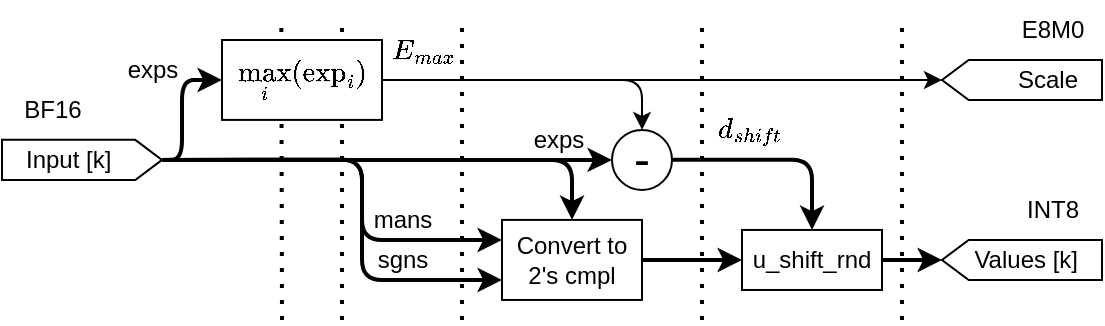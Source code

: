 <mxfile>
    <diagram id="izr5ojlLVmo8zyCvxxbJ" name="Page-1">
        <mxGraphModel dx="1149" dy="609" grid="1" gridSize="10" guides="1" tooltips="1" connect="1" arrows="1" fold="1" page="1" pageScale="1" pageWidth="850" pageHeight="300" math="1" shadow="0">
            <root>
                <mxCell id="0"/>
                <mxCell id="1" parent="0"/>
                <mxCell id="456" value="" style="endArrow=none;dashed=1;html=1;dashPattern=1 3;strokeWidth=2;" edge="1" parent="1">
                    <mxGeometry width="50" height="50" relative="1" as="geometry">
                        <mxPoint x="250" y="220" as="sourcePoint"/>
                        <mxPoint x="249.66" y="70.05" as="targetPoint"/>
                    </mxGeometry>
                </mxCell>
                <mxCell id="457" value="" style="endArrow=none;dashed=1;html=1;dashPattern=1 3;strokeWidth=2;" edge="1" parent="1">
                    <mxGeometry width="50" height="50" relative="1" as="geometry">
                        <mxPoint x="280" y="220" as="sourcePoint"/>
                        <mxPoint x="280.0" y="70.05" as="targetPoint"/>
                    </mxGeometry>
                </mxCell>
                <mxCell id="458" value="mans" style="text;html=1;align=center;verticalAlign=middle;resizable=0;points=[];autosize=1;strokeColor=none;fillColor=none;fontSize=12;" vertex="1" parent="1">
                    <mxGeometry x="285" y="154.95" width="50" height="30" as="geometry"/>
                </mxCell>
                <mxCell id="459" value="BF16" style="text;html=1;align=center;verticalAlign=middle;resizable=0;points=[];autosize=1;strokeColor=none;fillColor=none;" vertex="1" parent="1">
                    <mxGeometry x="110" y="100.05" width="50" height="30" as="geometry"/>
                </mxCell>
                <mxCell id="460" style="edgeStyle=orthogonalEdgeStyle;html=1;entryX=0;entryY=0.5;entryDx=0;entryDy=0;fontSize=12;strokeWidth=2;exitX=0.5;exitY=1;exitDx=0;exitDy=0;" edge="1" parent="1" source="464" target="467">
                    <mxGeometry relative="1" as="geometry">
                        <Array as="points">
                            <mxPoint x="200" y="140"/>
                            <mxPoint x="200" y="100"/>
                        </Array>
                    </mxGeometry>
                </mxCell>
                <mxCell id="461" style="edgeStyle=orthogonalEdgeStyle;html=1;entryX=0;entryY=0.25;entryDx=0;entryDy=0;strokeWidth=2;exitX=0.5;exitY=1;exitDx=0;exitDy=0;" edge="1" parent="1" source="464" target="473">
                    <mxGeometry relative="1" as="geometry">
                        <Array as="points">
                            <mxPoint x="290" y="140"/>
                            <mxPoint x="290" y="180"/>
                        </Array>
                    </mxGeometry>
                </mxCell>
                <mxCell id="462" style="edgeStyle=orthogonalEdgeStyle;html=1;entryX=0;entryY=0.75;entryDx=0;entryDy=0;strokeWidth=2;exitX=0.5;exitY=1;exitDx=0;exitDy=0;" edge="1" parent="1" source="464" target="473">
                    <mxGeometry relative="1" as="geometry">
                        <Array as="points">
                            <mxPoint x="290" y="140"/>
                            <mxPoint x="290" y="200"/>
                        </Array>
                    </mxGeometry>
                </mxCell>
                <mxCell id="463" style="edgeStyle=orthogonalEdgeStyle;html=1;entryX=0.5;entryY=0;entryDx=0;entryDy=0;strokeWidth=2;" edge="1" parent="1" source="464" target="473">
                    <mxGeometry relative="1" as="geometry"/>
                </mxCell>
                <mxCell id="464" value="&amp;nbsp; &amp;nbsp;Input [k]" style="shape=offPageConnector;whiteSpace=wrap;html=1;rotation=0;direction=north;labelPosition=center;verticalLabelPosition=middle;align=left;verticalAlign=middle;size=0.167;" vertex="1" parent="1">
                    <mxGeometry x="110" y="129.92" width="80" height="20.05" as="geometry"/>
                </mxCell>
                <mxCell id="465" style="edgeStyle=orthogonalEdgeStyle;html=1;entryX=0;entryY=0.5;entryDx=0;entryDy=0;fontSize=12;strokeWidth=2;exitX=0.5;exitY=1;exitDx=0;exitDy=0;" edge="1" parent="1" source="464" target="479">
                    <mxGeometry relative="1" as="geometry">
                        <mxPoint x="465" y="155" as="targetPoint"/>
                        <mxPoint x="170" y="139.95" as="sourcePoint"/>
                        <Array as="points">
                            <mxPoint x="190" y="140"/>
                            <mxPoint x="190" y="140"/>
                        </Array>
                    </mxGeometry>
                </mxCell>
                <mxCell id="466" value="exps" style="text;html=1;align=center;verticalAlign=middle;resizable=0;points=[];autosize=1;strokeColor=none;fillColor=none;fontSize=12;" vertex="1" parent="1">
                    <mxGeometry x="160" y="80.0" width="50" height="30" as="geometry"/>
                </mxCell>
                <mxCell id="467" value="$$\max_{i} (\text{exp}_i)$$" style="rounded=0;whiteSpace=wrap;html=1;" vertex="1" parent="1">
                    <mxGeometry x="220" y="80" width="80" height="39.95" as="geometry"/>
                </mxCell>
                <mxCell id="468" value="&lt;span style=&quot;text-align: left;&quot;&gt;Values [k]&amp;nbsp; &amp;nbsp;&lt;/span&gt;" style="shape=offPageConnector;whiteSpace=wrap;html=1;rotation=0;direction=south;labelPosition=center;verticalLabelPosition=middle;align=right;verticalAlign=middle;size=0.167;" vertex="1" parent="1">
                    <mxGeometry x="580" y="179.97" width="80" height="20" as="geometry"/>
                </mxCell>
                <mxCell id="469" value="&lt;div style=&quot;text-align: left;&quot;&gt;&lt;span style=&quot;background-color: initial;&quot;&gt;Scale&amp;nbsp; &amp;nbsp;&lt;/span&gt;&lt;/div&gt;" style="shape=offPageConnector;whiteSpace=wrap;html=1;rotation=0;direction=south;labelPosition=center;verticalLabelPosition=middle;align=right;verticalAlign=middle;size=0.167;" vertex="1" parent="1">
                    <mxGeometry x="580" y="90" width="80" height="20" as="geometry"/>
                </mxCell>
                <mxCell id="470" style="edgeStyle=orthogonalEdgeStyle;html=1;entryX=0.5;entryY=1;entryDx=0;entryDy=0;strokeWidth=2;" edge="1" parent="1" source="471" target="468">
                    <mxGeometry relative="1" as="geometry"/>
                </mxCell>
                <mxCell id="471" value="u_shift_rnd" style="rounded=0;whiteSpace=wrap;html=1;" vertex="1" parent="1">
                    <mxGeometry x="480" y="174.97" width="70" height="30.02" as="geometry"/>
                </mxCell>
                <mxCell id="472" style="edgeStyle=orthogonalEdgeStyle;html=1;entryX=0;entryY=0.5;entryDx=0;entryDy=0;strokeWidth=2;" edge="1" parent="1" source="473" target="471">
                    <mxGeometry relative="1" as="geometry"/>
                </mxCell>
                <mxCell id="473" value="Convert to&lt;br&gt;2's cmpl" style="rounded=0;whiteSpace=wrap;html=1;" vertex="1" parent="1">
                    <mxGeometry x="360" y="169.96" width="70" height="40.02" as="geometry"/>
                </mxCell>
                <mxCell id="474" value="E8M0" style="text;html=1;align=center;verticalAlign=middle;resizable=0;points=[];autosize=1;strokeColor=none;fillColor=none;fontSize=12;" vertex="1" parent="1">
                    <mxGeometry x="610" y="60.0" width="50" height="30" as="geometry"/>
                </mxCell>
                <mxCell id="475" value="INT8" style="text;html=1;align=center;verticalAlign=middle;resizable=0;points=[];autosize=1;strokeColor=none;fillColor=none;fontSize=12;" vertex="1" parent="1">
                    <mxGeometry x="610" y="149.97" width="50" height="30" as="geometry"/>
                </mxCell>
                <mxCell id="476" style="edgeStyle=orthogonalEdgeStyle;html=1;entryX=0.5;entryY=0;entryDx=0;entryDy=0;fontSize=12;exitX=1;exitY=0.5;exitDx=0;exitDy=0;" edge="1" parent="1" source="467" target="479">
                    <mxGeometry relative="1" as="geometry">
                        <mxPoint x="545" y="135" as="targetPoint"/>
                        <mxPoint x="340" y="100.0" as="sourcePoint"/>
                    </mxGeometry>
                </mxCell>
                <mxCell id="477" style="edgeStyle=orthogonalEdgeStyle;html=1;entryX=0.5;entryY=1;entryDx=0;entryDy=0;fontSize=12;exitX=1;exitY=0.5;exitDx=0;exitDy=0;" edge="1" parent="1" source="467" target="469">
                    <mxGeometry relative="1" as="geometry">
                        <mxPoint x="365" y="110.0" as="sourcePoint"/>
                    </mxGeometry>
                </mxCell>
                <mxCell id="478" style="edgeStyle=orthogonalEdgeStyle;html=1;entryX=0.5;entryY=0;entryDx=0;entryDy=0;strokeWidth=2;" edge="1" parent="1" source="479" target="471">
                    <mxGeometry relative="1" as="geometry"/>
                </mxCell>
                <mxCell id="479" value="-" style="ellipse;whiteSpace=wrap;html=1;aspect=fixed;fontSize=24;" vertex="1" parent="1">
                    <mxGeometry x="415" y="124.94" width="30" height="30" as="geometry"/>
                </mxCell>
                <mxCell id="480" value="exps" style="text;html=1;align=center;verticalAlign=middle;resizable=0;points=[];autosize=1;strokeColor=none;fillColor=none;fontSize=12;" vertex="1" parent="1">
                    <mxGeometry x="363" y="115.0" width="50" height="30" as="geometry"/>
                </mxCell>
                <mxCell id="481" value="sgns" style="text;html=1;align=center;verticalAlign=middle;resizable=0;points=[];autosize=1;strokeColor=none;fillColor=none;fontSize=12;" vertex="1" parent="1">
                    <mxGeometry x="285" y="174.97" width="50" height="30" as="geometry"/>
                </mxCell>
                <mxCell id="482" value="$$E_{max}$$" style="text;html=1;align=center;verticalAlign=middle;resizable=0;points=[];autosize=1;strokeColor=none;fillColor=none;fontSize=12;" vertex="1" parent="1">
                    <mxGeometry x="270" y="70.05" width="100" height="30" as="geometry"/>
                </mxCell>
                <mxCell id="483" value="" style="endArrow=none;dashed=1;html=1;dashPattern=1 3;strokeWidth=2;" edge="1" parent="1">
                    <mxGeometry width="50" height="50" relative="1" as="geometry">
                        <mxPoint x="460" y="220" as="sourcePoint"/>
                        <mxPoint x="460" y="69.95" as="targetPoint"/>
                    </mxGeometry>
                </mxCell>
                <mxCell id="484" value="" style="endArrow=none;dashed=1;html=1;dashPattern=1 3;strokeWidth=2;" edge="1" parent="1">
                    <mxGeometry width="50" height="50" relative="1" as="geometry">
                        <mxPoint x="560" y="220" as="sourcePoint"/>
                        <mxPoint x="560" y="70.05" as="targetPoint"/>
                    </mxGeometry>
                </mxCell>
                <mxCell id="485" value="" style="endArrow=none;dashed=1;html=1;dashPattern=1 3;strokeWidth=2;" edge="1" parent="1">
                    <mxGeometry width="50" height="50" relative="1" as="geometry">
                        <mxPoint x="340" y="220" as="sourcePoint"/>
                        <mxPoint x="340.0" y="70.05" as="targetPoint"/>
                    </mxGeometry>
                </mxCell>
                <mxCell id="486" value="$$d_{shift}$$" style="text;html=1;align=center;verticalAlign=middle;resizable=0;points=[];autosize=1;strokeColor=none;fillColor=none;" vertex="1" parent="1">
                    <mxGeometry x="438" y="110.0" width="90" height="30" as="geometry"/>
                </mxCell>
            </root>
        </mxGraphModel>
    </diagram>
</mxfile>